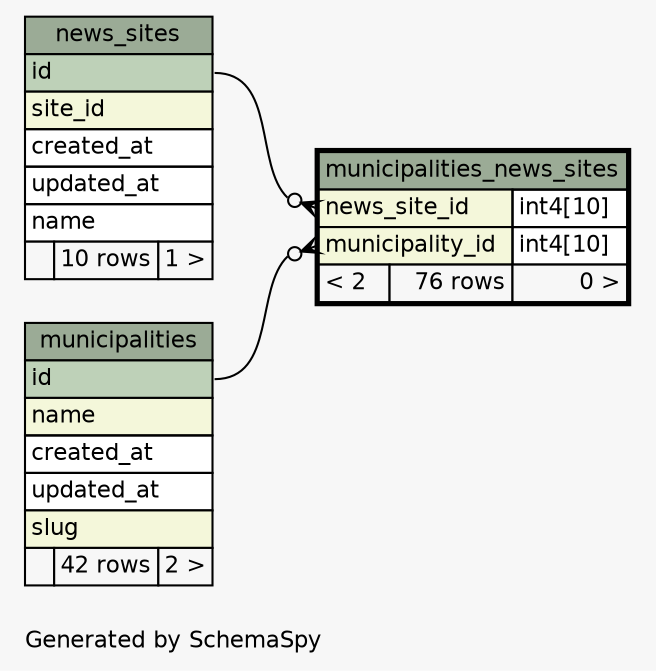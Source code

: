 // dot 2.38.0 on Mac OS X 10.10.5
// SchemaSpy rev 590
digraph "oneDegreeRelationshipsDiagram" {
  graph [
    rankdir="RL"
    bgcolor="#f7f7f7"
    label="\nGenerated by SchemaSpy"
    labeljust="l"
    nodesep="0.18"
    ranksep="0.46"
    fontname="Helvetica"
    fontsize="11"
  ];
  node [
    fontname="Helvetica"
    fontsize="11"
    shape="plaintext"
  ];
  edge [
    arrowsize="0.8"
  ];
  "municipalities_news_sites":"municipality_id":w -> "municipalities":"id":e [arrowhead=none dir=back arrowtail=crowodot];
  "municipalities_news_sites":"news_site_id":w -> "news_sites":"id":e [arrowhead=none dir=back arrowtail=crowodot];
  "municipalities" [
    label=<
    <TABLE BORDER="0" CELLBORDER="1" CELLSPACING="0" BGCOLOR="#ffffff">
      <TR><TD COLSPAN="3" BGCOLOR="#9bab96" ALIGN="CENTER">municipalities</TD></TR>
      <TR><TD PORT="id" COLSPAN="3" BGCOLOR="#bed1b8" ALIGN="LEFT">id</TD></TR>
      <TR><TD PORT="name" COLSPAN="3" BGCOLOR="#f4f7da" ALIGN="LEFT">name</TD></TR>
      <TR><TD PORT="created_at" COLSPAN="3" ALIGN="LEFT">created_at</TD></TR>
      <TR><TD PORT="updated_at" COLSPAN="3" ALIGN="LEFT">updated_at</TD></TR>
      <TR><TD PORT="slug" COLSPAN="3" BGCOLOR="#f4f7da" ALIGN="LEFT">slug</TD></TR>
      <TR><TD ALIGN="LEFT" BGCOLOR="#f7f7f7">  </TD><TD ALIGN="RIGHT" BGCOLOR="#f7f7f7">42 rows</TD><TD ALIGN="RIGHT" BGCOLOR="#f7f7f7">2 &gt;</TD></TR>
    </TABLE>>
    URL="municipalities.html"
    tooltip="municipalities"
  ];
  "municipalities_news_sites" [
    label=<
    <TABLE BORDER="2" CELLBORDER="1" CELLSPACING="0" BGCOLOR="#ffffff">
      <TR><TD COLSPAN="3" BGCOLOR="#9bab96" ALIGN="CENTER">municipalities_news_sites</TD></TR>
      <TR><TD PORT="news_site_id" COLSPAN="2" BGCOLOR="#f4f7da" ALIGN="LEFT">news_site_id</TD><TD PORT="news_site_id.type" ALIGN="LEFT">int4[10]</TD></TR>
      <TR><TD PORT="municipality_id" COLSPAN="2" BGCOLOR="#f4f7da" ALIGN="LEFT">municipality_id</TD><TD PORT="municipality_id.type" ALIGN="LEFT">int4[10]</TD></TR>
      <TR><TD ALIGN="LEFT" BGCOLOR="#f7f7f7">&lt; 2</TD><TD ALIGN="RIGHT" BGCOLOR="#f7f7f7">76 rows</TD><TD ALIGN="RIGHT" BGCOLOR="#f7f7f7">0 &gt;</TD></TR>
    </TABLE>>
    URL="municipalities_news_sites.html"
    tooltip="municipalities_news_sites"
  ];
  "news_sites" [
    label=<
    <TABLE BORDER="0" CELLBORDER="1" CELLSPACING="0" BGCOLOR="#ffffff">
      <TR><TD COLSPAN="3" BGCOLOR="#9bab96" ALIGN="CENTER">news_sites</TD></TR>
      <TR><TD PORT="id" COLSPAN="3" BGCOLOR="#bed1b8" ALIGN="LEFT">id</TD></TR>
      <TR><TD PORT="site_id" COLSPAN="3" BGCOLOR="#f4f7da" ALIGN="LEFT">site_id</TD></TR>
      <TR><TD PORT="created_at" COLSPAN="3" ALIGN="LEFT">created_at</TD></TR>
      <TR><TD PORT="updated_at" COLSPAN="3" ALIGN="LEFT">updated_at</TD></TR>
      <TR><TD PORT="name" COLSPAN="3" ALIGN="LEFT">name</TD></TR>
      <TR><TD ALIGN="LEFT" BGCOLOR="#f7f7f7">  </TD><TD ALIGN="RIGHT" BGCOLOR="#f7f7f7">10 rows</TD><TD ALIGN="RIGHT" BGCOLOR="#f7f7f7">1 &gt;</TD></TR>
    </TABLE>>
    URL="news_sites.html"
    tooltip="news_sites"
  ];
}
